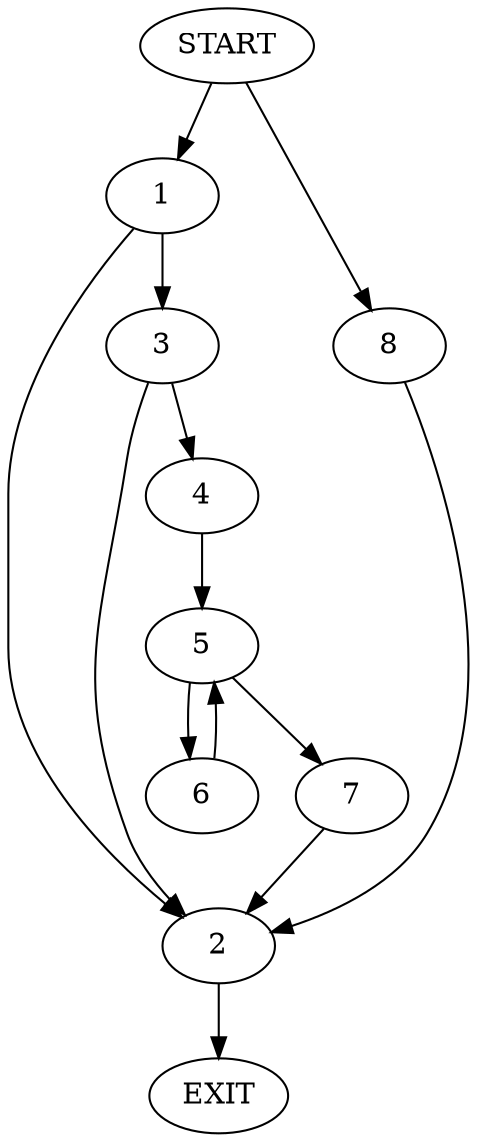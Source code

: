digraph {
0 [label="START"]
9 [label="EXIT"]
0 -> 1
1 -> 2
1 -> 3
3 -> 2
3 -> 4
2 -> 9
4 -> 5
5 -> 6
5 -> 7
6 -> 5
7 -> 2
0 -> 8
8 -> 2
}
